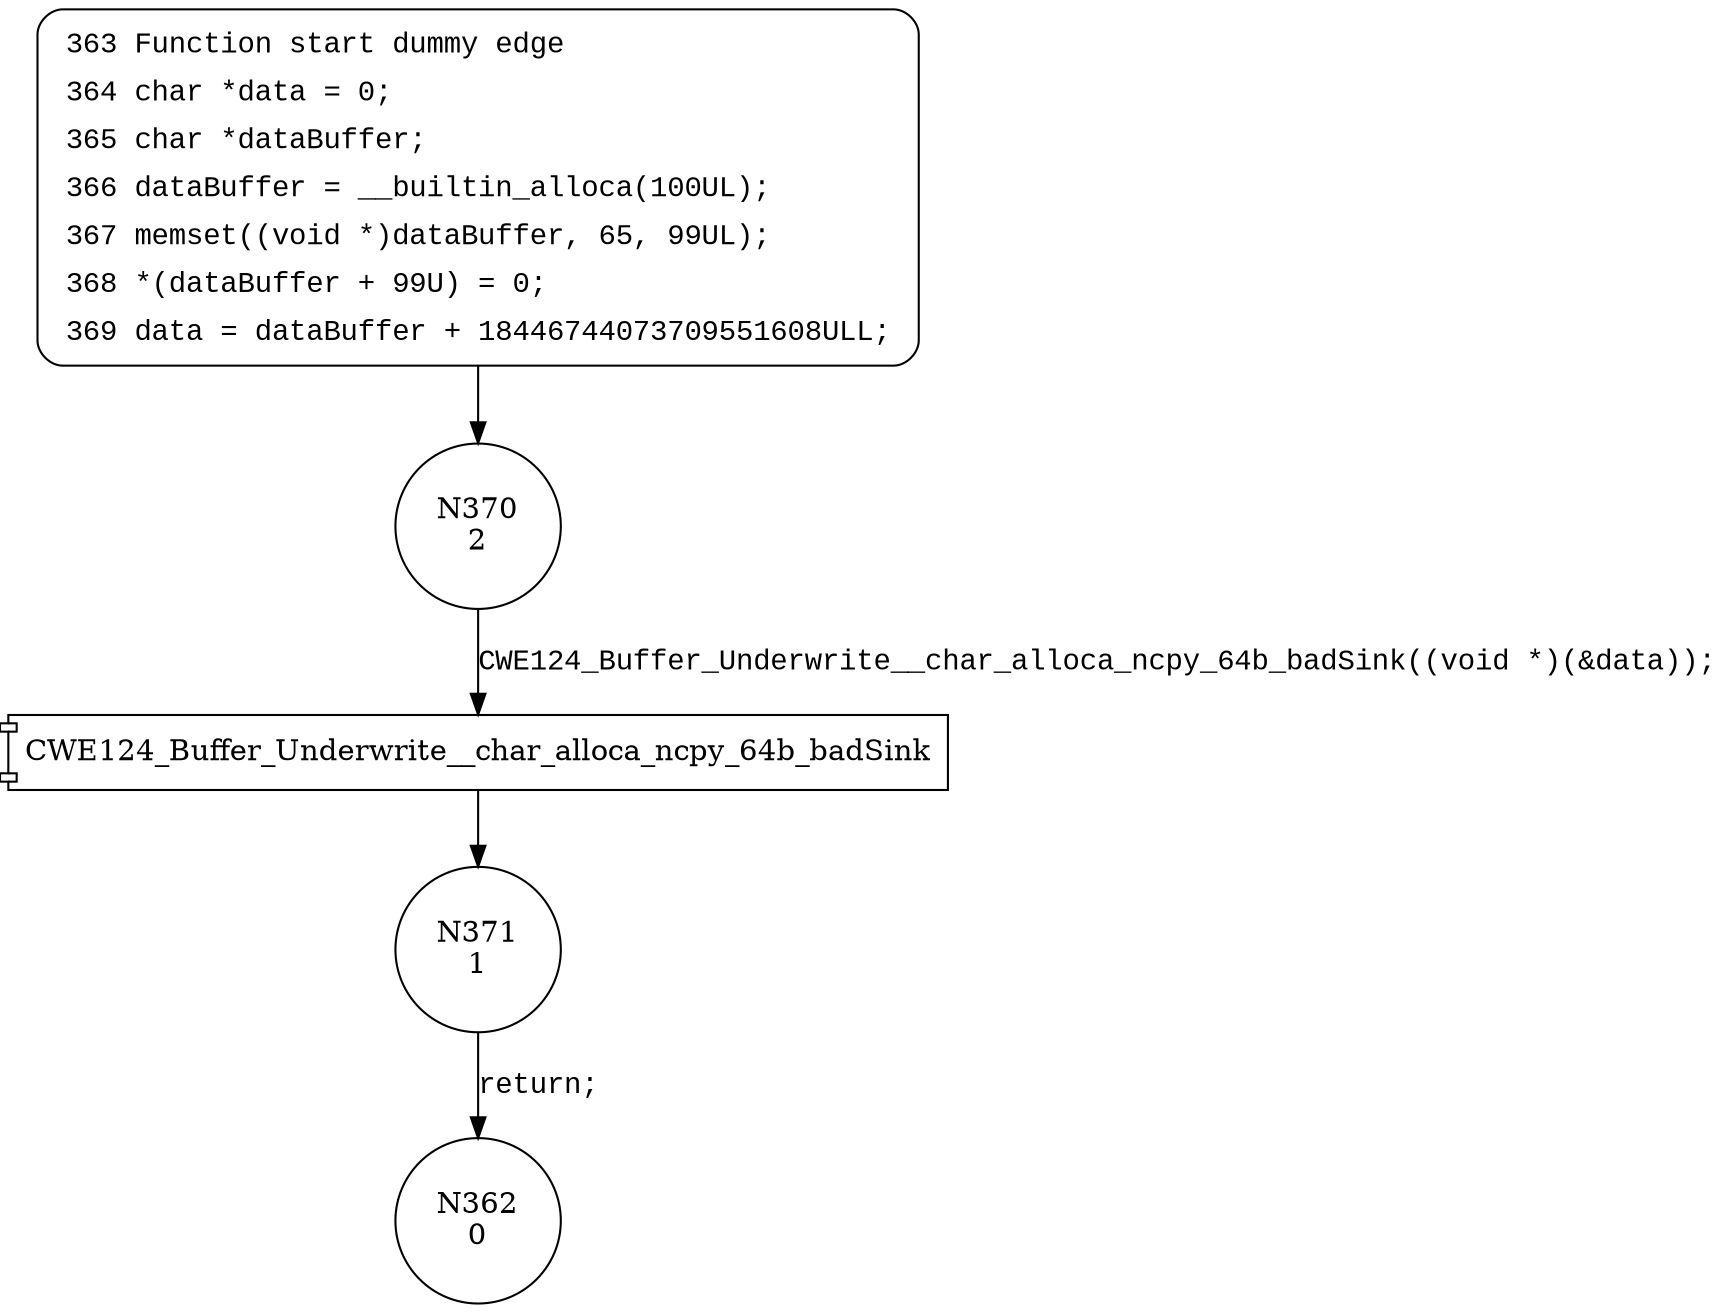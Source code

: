 digraph CWE124_Buffer_Underwrite__char_alloca_ncpy_64_bad {
370 [shape="circle" label="N370\n2"]
371 [shape="circle" label="N371\n1"]
362 [shape="circle" label="N362\n0"]
363 [style="filled,bold" penwidth="1" fillcolor="white" fontname="Courier New" shape="Mrecord" label=<<table border="0" cellborder="0" cellpadding="3" bgcolor="white"><tr><td align="right">363</td><td align="left">Function start dummy edge</td></tr><tr><td align="right">364</td><td align="left">char *data = 0;</td></tr><tr><td align="right">365</td><td align="left">char *dataBuffer;</td></tr><tr><td align="right">366</td><td align="left">dataBuffer = __builtin_alloca(100UL);</td></tr><tr><td align="right">367</td><td align="left">memset((void *)dataBuffer, 65, 99UL);</td></tr><tr><td align="right">368</td><td align="left">*(dataBuffer + 99U) = 0;</td></tr><tr><td align="right">369</td><td align="left">data = dataBuffer + 18446744073709551608ULL;</td></tr></table>>]
363 -> 370[label=""]
100025 [shape="component" label="CWE124_Buffer_Underwrite__char_alloca_ncpy_64b_badSink"]
370 -> 100025 [label="CWE124_Buffer_Underwrite__char_alloca_ncpy_64b_badSink((void *)(&data));" fontname="Courier New"]
100025 -> 371 [label="" fontname="Courier New"]
371 -> 362 [label="return;" fontname="Courier New"]
}